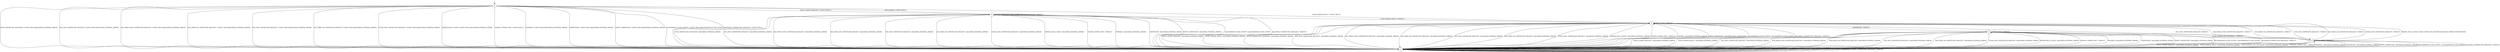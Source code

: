 digraph g {

	s0 [shape="circle" label="s0"];
	s1 [shape="circle" label="s1"];
	s2 [shape="circle" label="s2"];
	s3 [shape="circle" label="s3"];
	s4 [shape="circle" label="s4"];
	s5 [shape="circle" label="s5"];
	s0 -> s2 [label="HELLO_VERIFY_REQUEST / CLIENT_HELLO+"];
	s0 -> s3 [label="ECDH_SERVER_HELLO / CLIENT_HELLO"];
	s0 -> s1 [label="ECDH_SERVER_KEY_EXCHANGE / CLIENT_HELLO|Alert(FATAL,INTERNAL_ERROR)"];
	s0 -> s1 [label="RSA_SIGN_CERTIFICATE_REQUEST / CLIENT_HELLO|Alert(FATAL,INTERNAL_ERROR)"];
	s0 -> s1 [label="RSA_FIXED_ECDH_CERTIFICATE_REQUEST / CLIENT_HELLO|Alert(FATAL,INTERNAL_ERROR)"];
	s0 -> s1 [label="RSA_FIXED_DH_CERTIFICATE_REQUEST / CLIENT_HELLO|Alert(FATAL,INTERNAL_ERROR)"];
	s0 -> s1 [label="DSS_SIGN_CERTIFICATE_REQUEST / CLIENT_HELLO|Alert(FATAL,INTERNAL_ERROR)"];
	s0 -> s1 [label="DSS_FIXED_DH_CERTIFICATE_REQUEST / CLIENT_HELLO|Alert(FATAL,INTERNAL_ERROR)"];
	s0 -> s1 [label="ECDSA_SIGN_CERTIFICATE_REQUEST / CLIENT_HELLO|Alert(FATAL,INTERNAL_ERROR)"];
	s0 -> s1 [label="SERVER_HELLO_DONE / CLIENT_HELLO|Alert(FATAL,INTERNAL_ERROR)"];
	s0 -> s1 [label="CHANGE_CIPHER_SPEC / CLIENT_HELLO"];
	s0 -> s1 [label="FINISHED / CLIENT_HELLO|Alert(FATAL,INTERNAL_ERROR)"];
	s0 -> s2 [label="APPLICATION / CLIENT_HELLO"];
	s0 -> s1 [label="CERTIFICATE / CLIENT_HELLO|Alert(FATAL,INTERNAL_ERROR)"];
	s0 -> s1 [label="EMPTY_CERTIFICATE / CLIENT_HELLO|Alert(FATAL,INTERNAL_ERROR)"];
	s0 -> s1 [label="Alert(WARNING,CLOSE_NOTIFY) / CLIENT_HELLO|Alert(WARNING,CLOSE_NOTIFY)"];
	s0 -> s1 [label="Alert(FATAL,UNEXPECTED_MESSAGE) / CLIENT_HELLO"];
	s1 -> s1 [label="HELLO_VERIFY_REQUEST / TIMEOUT"];
	s1 -> s1 [label="ECDH_SERVER_HELLO / TIMEOUT"];
	s1 -> s1 [label="ECDH_SERVER_KEY_EXCHANGE / TIMEOUT"];
	s1 -> s1 [label="RSA_SIGN_CERTIFICATE_REQUEST / TIMEOUT"];
	s1 -> s1 [label="RSA_FIXED_ECDH_CERTIFICATE_REQUEST / TIMEOUT"];
	s1 -> s1 [label="RSA_FIXED_DH_CERTIFICATE_REQUEST / TIMEOUT"];
	s1 -> s1 [label="DSS_SIGN_CERTIFICATE_REQUEST / TIMEOUT"];
	s1 -> s1 [label="DSS_FIXED_DH_CERTIFICATE_REQUEST / TIMEOUT"];
	s1 -> s1 [label="ECDSA_SIGN_CERTIFICATE_REQUEST / TIMEOUT"];
	s1 -> s1 [label="SERVER_HELLO_DONE / TIMEOUT"];
	s1 -> s1 [label="CHANGE_CIPHER_SPEC / TIMEOUT"];
	s1 -> s1 [label="FINISHED / TIMEOUT"];
	s1 -> s1 [label="APPLICATION / TIMEOUT"];
	s1 -> s1 [label="CERTIFICATE / TIMEOUT"];
	s1 -> s1 [label="EMPTY_CERTIFICATE / TIMEOUT"];
	s1 -> s1 [label="Alert(WARNING,CLOSE_NOTIFY) / TIMEOUT"];
	s1 -> s1 [label="Alert(FATAL,UNEXPECTED_MESSAGE) / TIMEOUT"];
	s2 -> s2 [label="HELLO_VERIFY_REQUEST / CLIENT_HELLO"];
	s2 -> s3 [label="ECDH_SERVER_HELLO / TIMEOUT"];
	s2 -> s1 [label="ECDH_SERVER_KEY_EXCHANGE / Alert(FATAL,INTERNAL_ERROR)"];
	s2 -> s1 [label="RSA_SIGN_CERTIFICATE_REQUEST / Alert(FATAL,INTERNAL_ERROR)"];
	s2 -> s1 [label="RSA_FIXED_ECDH_CERTIFICATE_REQUEST / Alert(FATAL,INTERNAL_ERROR)"];
	s2 -> s1 [label="RSA_FIXED_DH_CERTIFICATE_REQUEST / Alert(FATAL,INTERNAL_ERROR)"];
	s2 -> s1 [label="DSS_SIGN_CERTIFICATE_REQUEST / Alert(FATAL,INTERNAL_ERROR)"];
	s2 -> s1 [label="DSS_FIXED_DH_CERTIFICATE_REQUEST / Alert(FATAL,INTERNAL_ERROR)"];
	s2 -> s1 [label="ECDSA_SIGN_CERTIFICATE_REQUEST / Alert(FATAL,INTERNAL_ERROR)"];
	s2 -> s1 [label="SERVER_HELLO_DONE / Alert(FATAL,INTERNAL_ERROR)"];
	s2 -> s1 [label="CHANGE_CIPHER_SPEC / TIMEOUT"];
	s2 -> s1 [label="FINISHED / Alert(FATAL,INTERNAL_ERROR)"];
	s2 -> s2 [label="APPLICATION / TIMEOUT"];
	s2 -> s1 [label="CERTIFICATE / Alert(FATAL,INTERNAL_ERROR)"];
	s2 -> s1 [label="EMPTY_CERTIFICATE / Alert(FATAL,INTERNAL_ERROR)"];
	s2 -> s1 [label="Alert(WARNING,CLOSE_NOTIFY) / Alert(WARNING,CLOSE_NOTIFY)"];
	s2 -> s1 [label="Alert(FATAL,UNEXPECTED_MESSAGE) / TIMEOUT"];
	s3 -> s1 [label="HELLO_VERIFY_REQUEST / Alert(FATAL,INTERNAL_ERROR)"];
	s3 -> s1 [label="ECDH_SERVER_HELLO / Alert(FATAL,INTERNAL_ERROR)"];
	s3 -> s1 [label="ECDH_SERVER_KEY_EXCHANGE / Alert(FATAL,INTERNAL_ERROR)"];
	s3 -> s1 [label="RSA_SIGN_CERTIFICATE_REQUEST / Alert(FATAL,INTERNAL_ERROR)"];
	s3 -> s1 [label="RSA_FIXED_ECDH_CERTIFICATE_REQUEST / Alert(FATAL,INTERNAL_ERROR)"];
	s3 -> s1 [label="RSA_FIXED_DH_CERTIFICATE_REQUEST / Alert(FATAL,INTERNAL_ERROR)"];
	s3 -> s1 [label="DSS_SIGN_CERTIFICATE_REQUEST / Alert(FATAL,INTERNAL_ERROR)"];
	s3 -> s1 [label="DSS_FIXED_DH_CERTIFICATE_REQUEST / Alert(FATAL,INTERNAL_ERROR)"];
	s3 -> s1 [label="ECDSA_SIGN_CERTIFICATE_REQUEST / Alert(FATAL,INTERNAL_ERROR)"];
	s3 -> s1 [label="SERVER_HELLO_DONE / Alert(FATAL,INTERNAL_ERROR)"];
	s3 -> s1 [label="CHANGE_CIPHER_SPEC / TIMEOUT"];
	s3 -> s1 [label="FINISHED / Alert(FATAL,INTERNAL_ERROR)"];
	s3 -> s3 [label="APPLICATION / TIMEOUT"];
	s3 -> s4 [label="CERTIFICATE / TIMEOUT"];
	s3 -> s1 [label="EMPTY_CERTIFICATE / Alert(FATAL,BAD_CERTIFICATE)"];
	s3 -> s1 [label="Alert(WARNING,CLOSE_NOTIFY) / Alert(WARNING,CLOSE_NOTIFY)"];
	s3 -> s1 [label="Alert(FATAL,UNEXPECTED_MESSAGE) / TIMEOUT"];
	s4 -> s1 [label="HELLO_VERIFY_REQUEST / Alert(FATAL,INTERNAL_ERROR)"];
	s4 -> s1 [label="ECDH_SERVER_HELLO / Alert(FATAL,INTERNAL_ERROR)"];
	s4 -> s5 [label="ECDH_SERVER_KEY_EXCHANGE / TIMEOUT"];
	s4 -> s1 [label="RSA_SIGN_CERTIFICATE_REQUEST / Alert(FATAL,INTERNAL_ERROR)"];
	s4 -> s1 [label="RSA_FIXED_ECDH_CERTIFICATE_REQUEST / Alert(FATAL,INTERNAL_ERROR)"];
	s4 -> s1 [label="RSA_FIXED_DH_CERTIFICATE_REQUEST / Alert(FATAL,INTERNAL_ERROR)"];
	s4 -> s1 [label="DSS_SIGN_CERTIFICATE_REQUEST / Alert(FATAL,INTERNAL_ERROR)"];
	s4 -> s1 [label="DSS_FIXED_DH_CERTIFICATE_REQUEST / Alert(FATAL,INTERNAL_ERROR)"];
	s4 -> s1 [label="ECDSA_SIGN_CERTIFICATE_REQUEST / Alert(FATAL,INTERNAL_ERROR)"];
	s4 -> s1 [label="SERVER_HELLO_DONE / Alert(FATAL,INTERNAL_ERROR)"];
	s4 -> s1 [label="CHANGE_CIPHER_SPEC / TIMEOUT"];
	s4 -> s1 [label="FINISHED / Alert(FATAL,INTERNAL_ERROR)"];
	s4 -> s4 [label="APPLICATION / TIMEOUT"];
	s4 -> s1 [label="CERTIFICATE / Alert(FATAL,INTERNAL_ERROR)"];
	s4 -> s1 [label="EMPTY_CERTIFICATE / Alert(FATAL,INTERNAL_ERROR)"];
	s4 -> s1 [label="Alert(WARNING,CLOSE_NOTIFY) / Alert(WARNING,CLOSE_NOTIFY)"];
	s4 -> s1 [label="Alert(FATAL,UNEXPECTED_MESSAGE) / TIMEOUT"];
	s5 -> s1 [label="HELLO_VERIFY_REQUEST / Alert(FATAL,INTERNAL_ERROR)"];
	s5 -> s1 [label="ECDH_SERVER_HELLO / Alert(FATAL,INTERNAL_ERROR)"];
	s5 -> s1 [label="ECDH_SERVER_KEY_EXCHANGE / Alert(FATAL,INTERNAL_ERROR)"];
	s5 -> s3 [label="RSA_SIGN_CERTIFICATE_REQUEST / TIMEOUT"];
	s5 -> s3 [label="RSA_FIXED_ECDH_CERTIFICATE_REQUEST / TIMEOUT"];
	s5 -> s3 [label="RSA_FIXED_DH_CERTIFICATE_REQUEST / TIMEOUT"];
	s5 -> s3 [label="DSS_SIGN_CERTIFICATE_REQUEST / TIMEOUT"];
	s5 -> s3 [label="DSS_FIXED_DH_CERTIFICATE_REQUEST / TIMEOUT"];
	s5 -> s3 [label="ECDSA_SIGN_CERTIFICATE_REQUEST / TIMEOUT"];
	s5 -> s3 [label="SERVER_HELLO_DONE / ECDH_CLIENT_KEY_EXCHANGE|CHANGE_CIPHER_SPEC|FINISHED"];
	s5 -> s1 [label="CHANGE_CIPHER_SPEC / TIMEOUT"];
	s5 -> s1 [label="FINISHED / Alert(FATAL,INTERNAL_ERROR)"];
	s5 -> s5 [label="APPLICATION / TIMEOUT"];
	s5 -> s1 [label="CERTIFICATE / Alert(FATAL,INTERNAL_ERROR)"];
	s5 -> s1 [label="EMPTY_CERTIFICATE / Alert(FATAL,INTERNAL_ERROR)"];
	s5 -> s1 [label="Alert(WARNING,CLOSE_NOTIFY) / Alert(WARNING,CLOSE_NOTIFY)"];
	s5 -> s1 [label="Alert(FATAL,UNEXPECTED_MESSAGE) / TIMEOUT"];

__start0 [label="" shape="none" width="0" height="0"];
__start0 -> s0;

}
